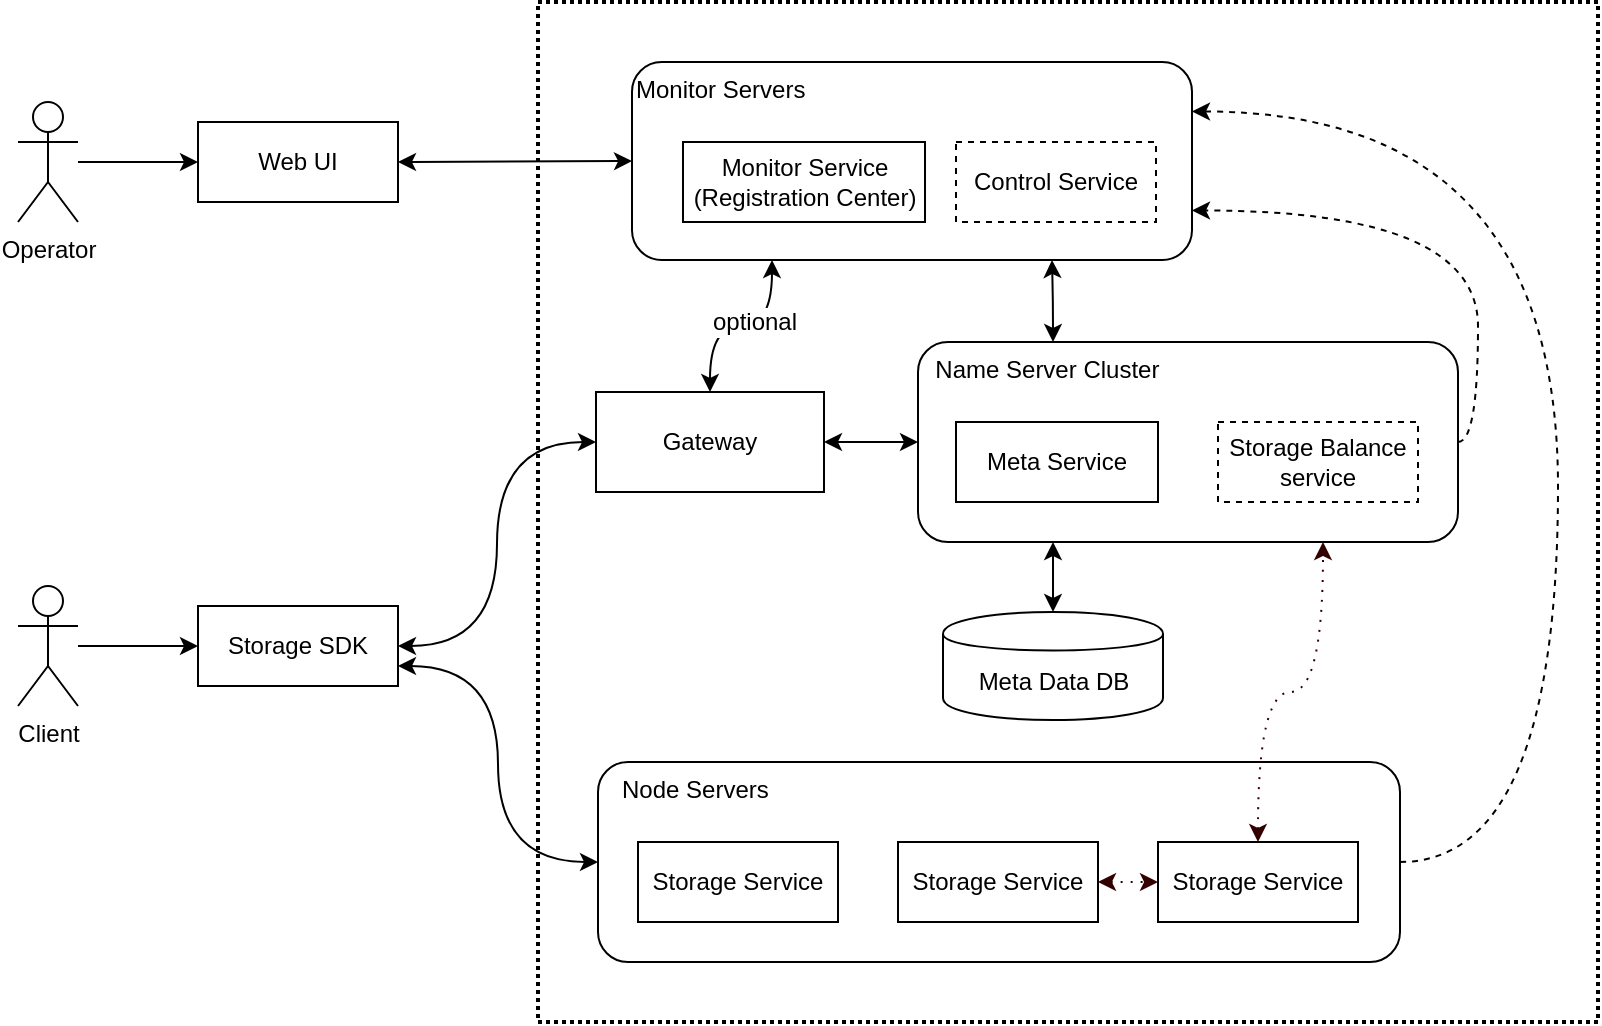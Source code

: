 <mxfile version="12.3.1" type="github" pages="4">
  <diagram id="Oe9xzcud2dYwxH7Brg_Q" name="General logic">
    <mxGraphModel dx="1596" dy="2083" grid="1" gridSize="10" guides="1" tooltips="1" connect="1" arrows="1" fold="1" page="1" pageScale="1" pageWidth="827" pageHeight="1169" math="0" shadow="0">
      <root>
        <mxCell id="0"/>
        <mxCell id="1" parent="0"/>
        <mxCell id="m2mV4k9FejmvXmau1tNy-12" value="" style="rounded=0;whiteSpace=wrap;html=1;fillColor=none;dashed=1;glass=0;shadow=0;arcSize=17;dashPattern=1 1;strokeWidth=2;" parent="1" vertex="1">
          <mxGeometry x="278" y="-1090" width="530" height="510" as="geometry"/>
        </mxCell>
        <mxCell id="m2mV4k9FejmvXmau1tNy-1" value="&amp;nbsp; Name Server Cluster" style="rounded=1;whiteSpace=wrap;html=1;fillColor=none;align=left;verticalAlign=top;" parent="1" vertex="1">
          <mxGeometry x="468" y="-920" width="270" height="100" as="geometry"/>
        </mxCell>
        <mxCell id="sqMZ786WBMUgkVaHOJia-10" value="" style="edgeStyle=orthogonalEdgeStyle;curved=1;rounded=0;orthogonalLoop=1;jettySize=auto;html=1;entryX=0.75;entryY=1;entryDx=0;entryDy=0;exitX=0.25;exitY=0;exitDx=0;exitDy=0;startArrow=classic;startFill=1;" edge="1" parent="1" source="m2mV4k9FejmvXmau1tNy-1" target="m2mV4k9FejmvXmau1tNy-19">
          <mxGeometry relative="1" as="geometry">
            <mxPoint x="468" y="-870.0" as="targetPoint"/>
          </mxGeometry>
        </mxCell>
        <mxCell id="m2mV4k9FejmvXmau1tNy-19" value="Monitor Servers" style="rounded=1;whiteSpace=wrap;html=1;fillColor=none;align=left;horizontal=1;verticalAlign=top;" parent="1" vertex="1">
          <mxGeometry x="325" y="-1060" width="280" height="99" as="geometry"/>
        </mxCell>
        <mxCell id="m2mV4k9FejmvXmau1tNy-11" value="&amp;nbsp; &amp;nbsp;Node Servers" style="rounded=1;whiteSpace=wrap;html=1;fillColor=none;verticalAlign=top;align=left;" parent="1" vertex="1">
          <mxGeometry x="308" y="-710" width="401" height="100" as="geometry"/>
        </mxCell>
        <mxCell id="m2mV4k9FejmvXmau1tNy-22" value="" style="edgeStyle=orthogonalEdgeStyle;curved=1;rounded=0;jumpStyle=arc;orthogonalLoop=1;jettySize=auto;html=1;dashed=1;entryX=1;entryY=0.75;entryDx=0;entryDy=0;exitX=1;exitY=0.5;exitDx=0;exitDy=0;" parent="1" source="m2mV4k9FejmvXmau1tNy-1" target="m2mV4k9FejmvXmau1tNy-19" edge="1">
          <mxGeometry relative="1" as="geometry">
            <mxPoint x="488" y="-734.714" as="targetPoint"/>
            <Array as="points">
              <mxPoint x="748" y="-870"/>
              <mxPoint x="748" y="-986"/>
            </Array>
          </mxGeometry>
        </mxCell>
        <mxCell id="m2mV4k9FejmvXmau1tNy-14" value="" style="rounded=0;orthogonalLoop=1;jettySize=auto;html=1;exitX=1;exitY=0.5;exitDx=0;exitDy=0;entryX=0;entryY=0.5;entryDx=0;entryDy=0;edgeStyle=orthogonalEdgeStyle;curved=1;startArrow=classic;startFill=1;" parent="1" source="m2mV4k9FejmvXmau1tNy-2" target="Ta8X4zuw2rq3aPup9duK-3" edge="1">
          <mxGeometry relative="1" as="geometry"/>
        </mxCell>
        <mxCell id="m2mV4k9FejmvXmau1tNy-2" value="Storage SDK" style="rounded=0;whiteSpace=wrap;html=1;fillColor=none;" parent="1" vertex="1">
          <mxGeometry x="108" y="-788" width="100" height="40" as="geometry"/>
        </mxCell>
        <mxCell id="m2mV4k9FejmvXmau1tNy-13" value="" style="edgeStyle=orthogonalEdgeStyle;rounded=0;orthogonalLoop=1;jettySize=auto;html=1;" parent="1" source="m2mV4k9FejmvXmau1tNy-3" target="m2mV4k9FejmvXmau1tNy-2" edge="1">
          <mxGeometry relative="1" as="geometry"/>
        </mxCell>
        <mxCell id="m2mV4k9FejmvXmau1tNy-3" value="Client" style="shape=umlActor;verticalLabelPosition=bottom;labelBackgroundColor=#ffffff;verticalAlign=top;html=1;outlineConnect=0;fillColor=none;" parent="1" vertex="1">
          <mxGeometry x="18" y="-798" width="30" height="60" as="geometry"/>
        </mxCell>
        <mxCell id="m2mV4k9FejmvXmau1tNy-4" value="Meta Data DB" style="shape=cylinder;whiteSpace=wrap;html=1;boundedLbl=1;backgroundOutline=1;fillColor=none;" parent="1" vertex="1">
          <mxGeometry x="480.5" y="-785" width="110" height="54" as="geometry"/>
        </mxCell>
        <mxCell id="m2mV4k9FejmvXmau1tNy-15" style="edgeStyle=orthogonalEdgeStyle;rounded=0;orthogonalLoop=1;jettySize=auto;html=1;jumpStyle=arc;dashed=1;curved=1;exitX=1;exitY=0.5;exitDx=0;exitDy=0;entryX=1;entryY=0.25;entryDx=0;entryDy=0;" parent="1" source="m2mV4k9FejmvXmau1tNy-11" target="m2mV4k9FejmvXmau1tNy-19" edge="1">
          <mxGeometry relative="1" as="geometry">
            <mxPoint x="418.286" y="-554" as="sourcePoint"/>
            <mxPoint x="636.143" y="-700.143" as="targetPoint"/>
            <Array as="points">
              <mxPoint x="788" y="-660"/>
              <mxPoint x="788" y="-1035"/>
            </Array>
          </mxGeometry>
        </mxCell>
        <mxCell id="m2mV4k9FejmvXmau1tNy-6" value="Storage Service" style="rounded=0;whiteSpace=wrap;html=1;fillColor=none;" parent="1" vertex="1">
          <mxGeometry x="328" y="-670" width="100" height="40" as="geometry"/>
        </mxCell>
        <mxCell id="m2mV4k9FejmvXmau1tNy-8" value="Storage Service" style="rounded=0;whiteSpace=wrap;html=1;fillColor=none;" parent="1" vertex="1">
          <mxGeometry x="588" y="-670" width="100" height="40" as="geometry"/>
        </mxCell>
        <mxCell id="m2mV4k9FejmvXmau1tNy-9" value="Storage Service" style="rounded=0;whiteSpace=wrap;html=1;fillColor=none;" parent="1" vertex="1">
          <mxGeometry x="458" y="-670" width="100" height="40" as="geometry"/>
        </mxCell>
        <mxCell id="m2mV4k9FejmvXmau1tNy-16" value="" style="edgeStyle=orthogonalEdgeStyle;rounded=0;orthogonalLoop=1;jettySize=auto;html=1;entryX=0;entryY=0.5;entryDx=0;entryDy=0;exitX=1;exitY=0.75;exitDx=0;exitDy=0;curved=1;startArrow=classic;startFill=1;" parent="1" source="m2mV4k9FejmvXmau1tNy-2" target="m2mV4k9FejmvXmau1tNy-11" edge="1">
          <mxGeometry relative="1" as="geometry">
            <mxPoint x="222" y="-725" as="sourcePoint"/>
            <mxPoint x="380.286" y="-725" as="targetPoint"/>
          </mxGeometry>
        </mxCell>
        <mxCell id="m2mV4k9FejmvXmau1tNy-18" value="Monitor Service&lt;br&gt;(Registration Center)" style="rounded=0;whiteSpace=wrap;html=1;fillColor=none;" parent="1" vertex="1">
          <mxGeometry x="350.5" y="-1020" width="121" height="40" as="geometry"/>
        </mxCell>
        <mxCell id="sqMZ786WBMUgkVaHOJia-7" value="" style="edgeStyle=orthogonalEdgeStyle;curved=1;rounded=0;orthogonalLoop=1;jettySize=auto;html=1;" edge="1" parent="1" source="Ta8X4zuw2rq3aPup9duK-1" target="Ta8X4zuw2rq3aPup9duK-2">
          <mxGeometry relative="1" as="geometry"/>
        </mxCell>
        <mxCell id="Ta8X4zuw2rq3aPup9duK-1" value="Operator" style="shape=umlActor;verticalLabelPosition=bottom;labelBackgroundColor=#ffffff;verticalAlign=top;html=1;outlineConnect=0;fillColor=none;" parent="1" vertex="1">
          <mxGeometry x="18" y="-1040" width="30" height="60" as="geometry"/>
        </mxCell>
        <mxCell id="sqMZ786WBMUgkVaHOJia-8" value="" style="edgeStyle=orthogonalEdgeStyle;curved=1;rounded=0;orthogonalLoop=1;jettySize=auto;html=1;entryX=0;entryY=0.5;entryDx=0;entryDy=0;startArrow=classic;startFill=1;" edge="1" parent="1" source="Ta8X4zuw2rq3aPup9duK-2" target="m2mV4k9FejmvXmau1tNy-19">
          <mxGeometry relative="1" as="geometry"/>
        </mxCell>
        <mxCell id="Ta8X4zuw2rq3aPup9duK-2" value="Web UI" style="rounded=0;whiteSpace=wrap;html=1;fillColor=none;" parent="1" vertex="1">
          <mxGeometry x="108" y="-1030" width="100" height="40" as="geometry"/>
        </mxCell>
        <mxCell id="sqMZ786WBMUgkVaHOJia-3" value="" style="edgeStyle=orthogonalEdgeStyle;rounded=0;orthogonalLoop=1;jettySize=auto;html=1;curved=1;exitX=1;exitY=0.5;exitDx=0;exitDy=0;entryX=0;entryY=0.5;entryDx=0;entryDy=0;startArrow=classic;startFill=1;" edge="1" parent="1" source="Ta8X4zuw2rq3aPup9duK-3" target="m2mV4k9FejmvXmau1tNy-1">
          <mxGeometry relative="1" as="geometry">
            <mxPoint x="448" y="-794" as="targetPoint"/>
          </mxGeometry>
        </mxCell>
        <mxCell id="Ta8X4zuw2rq3aPup9duK-3" value="Gateway" style="rounded=0;whiteSpace=wrap;html=1;align=center;fillColor=none;" parent="1" vertex="1">
          <mxGeometry x="307" y="-895" width="114" height="50" as="geometry"/>
        </mxCell>
        <mxCell id="sqMZ786WBMUgkVaHOJia-5" style="edgeStyle=orthogonalEdgeStyle;curved=1;rounded=0;orthogonalLoop=1;jettySize=auto;html=1;exitX=0.25;exitY=1;exitDx=0;exitDy=0;entryX=0.5;entryY=0;entryDx=0;entryDy=0;startArrow=classic;startFill=1;" edge="1" parent="1" source="m2mV4k9FejmvXmau1tNy-1" target="m2mV4k9FejmvXmau1tNy-4">
          <mxGeometry relative="1" as="geometry">
            <Array as="points">
              <mxPoint x="536" y="-785"/>
              <mxPoint x="536" y="-785"/>
            </Array>
          </mxGeometry>
        </mxCell>
        <mxCell id="sqMZ786WBMUgkVaHOJia-1" value="Meta Service" style="rounded=0;whiteSpace=wrap;html=1;shadow=0;glass=0;align=center;fillColor=none;" vertex="1" parent="1">
          <mxGeometry x="487" y="-880" width="101" height="40" as="geometry"/>
        </mxCell>
        <mxCell id="sqMZ786WBMUgkVaHOJia-2" value="Storage Balance service" style="rounded=0;whiteSpace=wrap;html=1;shadow=0;glass=0;align=center;fillColor=none;dashed=1;" vertex="1" parent="1">
          <mxGeometry x="618" y="-880" width="100" height="40" as="geometry"/>
        </mxCell>
        <mxCell id="sqMZ786WBMUgkVaHOJia-11" value="Control Service" style="rounded=0;whiteSpace=wrap;html=1;shadow=0;glass=0;fillColor=none;align=center;dashed=1;" vertex="1" parent="1">
          <mxGeometry x="487" y="-1020" width="100" height="40" as="geometry"/>
        </mxCell>
        <mxCell id="sqMZ786WBMUgkVaHOJia-15" value="" style="rounded=0;orthogonalLoop=1;jettySize=auto;html=1;entryX=0.25;entryY=1;entryDx=0;entryDy=0;exitX=0.5;exitY=0;exitDx=0;exitDy=0;backgroundOutline=0;comic=0;startArrow=classic;startFill=1;edgeStyle=orthogonalEdgeStyle;curved=1;" edge="1" parent="1" source="Ta8X4zuw2rq3aPup9duK-3" target="m2mV4k9FejmvXmau1tNy-19">
          <mxGeometry relative="1" as="geometry">
            <mxPoint x="362" y="-863.5" as="sourcePoint"/>
            <mxPoint x="362" y="-948.5" as="targetPoint"/>
          </mxGeometry>
        </mxCell>
        <mxCell id="ACKKwMRi3MkEi0NGM_vF-1" value="optional" style="text;html=1;align=center;verticalAlign=middle;resizable=0;points=[];;labelBackgroundColor=#ffffff;" vertex="1" connectable="0" parent="sqMZ786WBMUgkVaHOJia-15">
          <mxGeometry x="0.135" y="2" relative="1" as="geometry">
            <mxPoint as="offset"/>
          </mxGeometry>
        </mxCell>
        <mxCell id="sqMZ786WBMUgkVaHOJia-22" value="" style="edgeStyle=orthogonalEdgeStyle;curved=1;rounded=0;comic=0;orthogonalLoop=1;jettySize=auto;html=1;startArrow=classic;startFill=1;entryX=0.75;entryY=1;entryDx=0;entryDy=0;exitX=0.5;exitY=0;exitDx=0;exitDy=0;fillColor=#cce5ff;strokeColor=#330000;dashed=1;dashPattern=1 4;" edge="1" parent="1" source="m2mV4k9FejmvXmau1tNy-8" target="m2mV4k9FejmvXmau1tNy-1">
          <mxGeometry relative="1" as="geometry">
            <mxPoint x="702.93" y="-775" as="sourcePoint"/>
            <mxPoint x="671" y="-738" as="targetPoint"/>
          </mxGeometry>
        </mxCell>
        <mxCell id="sqMZ786WBMUgkVaHOJia-23" value="" style="edgeStyle=orthogonalEdgeStyle;curved=1;rounded=0;comic=0;orthogonalLoop=1;jettySize=auto;html=1;startArrow=classic;startFill=1;entryX=0;entryY=0.5;entryDx=0;entryDy=0;exitX=1;exitY=0.5;exitDx=0;exitDy=0;strokeColor=#330000;dashed=1;dashPattern=1 4;" edge="1" parent="1" source="m2mV4k9FejmvXmau1tNy-9" target="m2mV4k9FejmvXmau1tNy-8">
          <mxGeometry relative="1" as="geometry">
            <mxPoint x="543" y="-660" as="sourcePoint"/>
            <mxPoint x="703" y="-734.8" as="targetPoint"/>
          </mxGeometry>
        </mxCell>
      </root>
    </mxGraphModel>
  </diagram>
  <diagram id="3Vak-GS5QEYjXxYNnw5b" name="S1 logic">
    <mxGraphModel dx="1357" dy="777" grid="1" gridSize="10" guides="1" tooltips="1" connect="1" arrows="1" fold="1" page="1" pageScale="1" pageWidth="827" pageHeight="1169" math="0" shadow="0">
      <root>
        <mxCell id="zwI7Rmu6tQE0ZYtFC7BP-0"/>
        <mxCell id="zwI7Rmu6tQE0ZYtFC7BP-1" parent="zwI7Rmu6tQE0ZYtFC7BP-0"/>
        <mxCell id="-I_vsNwQ9_ychxVAirG9-0" value="" style="rounded=0;whiteSpace=wrap;html=1;fillColor=none;dashed=1;glass=0;shadow=0;dashPattern=1 1;arcSize=17;strokeWidth=2;" vertex="1" parent="zwI7Rmu6tQE0ZYtFC7BP-1">
          <mxGeometry x="310" y="120" width="491" height="510" as="geometry"/>
        </mxCell>
        <mxCell id="-I_vsNwQ9_ychxVAirG9-1" value="&amp;nbsp; Name Server" style="rounded=1;whiteSpace=wrap;html=1;fillColor=none;align=left;verticalAlign=top;" vertex="1" parent="zwI7Rmu6tQE0ZYtFC7BP-1">
          <mxGeometry x="338" y="295" width="300" height="102" as="geometry"/>
        </mxCell>
        <mxCell id="-I_vsNwQ9_ychxVAirG9-2" value="" style="edgeStyle=orthogonalEdgeStyle;curved=1;rounded=0;orthogonalLoop=1;jettySize=auto;html=1;entryX=0.5;entryY=1;entryDx=0;entryDy=0;exitX=0.5;exitY=0;exitDx=0;exitDy=0;startArrow=classic;startFill=1;" edge="1" parent="zwI7Rmu6tQE0ZYtFC7BP-1" source="-I_vsNwQ9_ychxVAirG9-1" target="-I_vsNwQ9_ychxVAirG9-3">
          <mxGeometry relative="1" as="geometry">
            <mxPoint x="500" y="345.0" as="targetPoint"/>
          </mxGeometry>
        </mxCell>
        <mxCell id="-I_vsNwQ9_ychxVAirG9-3" value="Monitor Server" style="rounded=1;whiteSpace=wrap;html=1;fillColor=none;align=left;horizontal=1;verticalAlign=top;" vertex="1" parent="zwI7Rmu6tQE0ZYtFC7BP-1">
          <mxGeometry x="393.5" y="155.5" width="189" height="99" as="geometry"/>
        </mxCell>
        <mxCell id="-I_vsNwQ9_ychxVAirG9-4" value="&amp;nbsp; &amp;nbsp;Node Servers" style="rounded=1;whiteSpace=wrap;html=1;fillColor=none;verticalAlign=top;align=left;" vertex="1" parent="zwI7Rmu6tQE0ZYtFC7BP-1">
          <mxGeometry x="340" y="505" width="401" height="100" as="geometry"/>
        </mxCell>
        <mxCell id="-I_vsNwQ9_ychxVAirG9-5" value="" style="edgeStyle=orthogonalEdgeStyle;curved=1;rounded=0;jumpStyle=arc;orthogonalLoop=1;jettySize=auto;html=1;dashed=1;entryX=1;entryY=0.75;entryDx=0;entryDy=0;exitX=1;exitY=0.5;exitDx=0;exitDy=0;" edge="1" parent="zwI7Rmu6tQE0ZYtFC7BP-1" source="-I_vsNwQ9_ychxVAirG9-1" target="-I_vsNwQ9_ychxVAirG9-3">
          <mxGeometry relative="1" as="geometry">
            <mxPoint x="520" y="480.286" as="targetPoint"/>
            <Array as="points">
              <mxPoint x="720" y="345"/>
              <mxPoint x="720" y="229"/>
            </Array>
          </mxGeometry>
        </mxCell>
        <mxCell id="-I_vsNwQ9_ychxVAirG9-6" value="" style="rounded=0;orthogonalLoop=1;jettySize=auto;html=1;exitX=1;exitY=0.5;exitDx=0;exitDy=0;entryX=0;entryY=0.5;entryDx=0;entryDy=0;edgeStyle=orthogonalEdgeStyle;curved=1;startArrow=classic;startFill=1;" edge="1" parent="zwI7Rmu6tQE0ZYtFC7BP-1" source="-I_vsNwQ9_ychxVAirG9-7" target="-I_vsNwQ9_ychxVAirG9-1">
          <mxGeometry relative="1" as="geometry">
            <mxPoint x="339" y="345" as="targetPoint"/>
          </mxGeometry>
        </mxCell>
        <mxCell id="-I_vsNwQ9_ychxVAirG9-7" value="Storage SDK" style="rounded=0;whiteSpace=wrap;html=1;fillColor=none;" vertex="1" parent="zwI7Rmu6tQE0ZYtFC7BP-1">
          <mxGeometry x="140" y="420" width="100" height="40" as="geometry"/>
        </mxCell>
        <mxCell id="-I_vsNwQ9_ychxVAirG9-8" value="" style="edgeStyle=orthogonalEdgeStyle;rounded=0;orthogonalLoop=1;jettySize=auto;html=1;" edge="1" parent="zwI7Rmu6tQE0ZYtFC7BP-1" source="-I_vsNwQ9_ychxVAirG9-9" target="-I_vsNwQ9_ychxVAirG9-7">
          <mxGeometry relative="1" as="geometry"/>
        </mxCell>
        <mxCell id="-I_vsNwQ9_ychxVAirG9-9" value="Client" style="shape=umlActor;verticalLabelPosition=bottom;labelBackgroundColor=#ffffff;verticalAlign=top;html=1;outlineConnect=0;fillColor=none;" vertex="1" parent="zwI7Rmu6tQE0ZYtFC7BP-1">
          <mxGeometry x="50" y="410" width="30" height="60" as="geometry"/>
        </mxCell>
        <mxCell id="-I_vsNwQ9_ychxVAirG9-10" value="Meta Data DB" style="shape=cylinder;whiteSpace=wrap;html=1;boundedLbl=1;backgroundOutline=1;fillColor=none;" vertex="1" parent="zwI7Rmu6tQE0ZYtFC7BP-1">
          <mxGeometry x="433" y="422" width="110" height="54" as="geometry"/>
        </mxCell>
        <mxCell id="-I_vsNwQ9_ychxVAirG9-11" style="edgeStyle=orthogonalEdgeStyle;rounded=0;orthogonalLoop=1;jettySize=auto;html=1;jumpStyle=arc;dashed=1;curved=1;exitX=1;exitY=0.5;exitDx=0;exitDy=0;entryX=1;entryY=0.25;entryDx=0;entryDy=0;" edge="1" parent="zwI7Rmu6tQE0ZYtFC7BP-1" source="-I_vsNwQ9_ychxVAirG9-4" target="-I_vsNwQ9_ychxVAirG9-3">
          <mxGeometry relative="1" as="geometry">
            <mxPoint x="450.286" y="661" as="sourcePoint"/>
            <mxPoint x="668.143" y="514.857" as="targetPoint"/>
            <Array as="points">
              <mxPoint x="780" y="555"/>
              <mxPoint x="780" y="180"/>
            </Array>
          </mxGeometry>
        </mxCell>
        <mxCell id="-I_vsNwQ9_ychxVAirG9-12" value="Storage Service" style="rounded=0;whiteSpace=wrap;html=1;fillColor=none;" vertex="1" parent="zwI7Rmu6tQE0ZYtFC7BP-1">
          <mxGeometry x="360" y="545" width="100" height="40" as="geometry"/>
        </mxCell>
        <mxCell id="-I_vsNwQ9_ychxVAirG9-13" value="Storage Service" style="rounded=0;whiteSpace=wrap;html=1;fillColor=none;" vertex="1" parent="zwI7Rmu6tQE0ZYtFC7BP-1">
          <mxGeometry x="620" y="545" width="100" height="40" as="geometry"/>
        </mxCell>
        <mxCell id="-I_vsNwQ9_ychxVAirG9-14" value="Storage Service" style="rounded=0;whiteSpace=wrap;html=1;fillColor=none;" vertex="1" parent="zwI7Rmu6tQE0ZYtFC7BP-1">
          <mxGeometry x="490" y="545" width="100" height="40" as="geometry"/>
        </mxCell>
        <mxCell id="-I_vsNwQ9_ychxVAirG9-15" value="" style="edgeStyle=orthogonalEdgeStyle;rounded=0;orthogonalLoop=1;jettySize=auto;html=1;entryX=0;entryY=0.5;entryDx=0;entryDy=0;exitX=1;exitY=0.75;exitDx=0;exitDy=0;curved=1;startArrow=classic;startFill=1;" edge="1" parent="zwI7Rmu6tQE0ZYtFC7BP-1" source="-I_vsNwQ9_ychxVAirG9-7" target="-I_vsNwQ9_ychxVAirG9-4">
          <mxGeometry relative="1" as="geometry">
            <mxPoint x="254" y="490" as="sourcePoint"/>
            <mxPoint x="412.286" y="490" as="targetPoint"/>
          </mxGeometry>
        </mxCell>
        <mxCell id="-I_vsNwQ9_ychxVAirG9-16" value="Monitor Service&lt;br&gt;(Registration Center)" style="rounded=0;whiteSpace=wrap;html=1;fillColor=none;" vertex="1" parent="zwI7Rmu6tQE0ZYtFC7BP-1">
          <mxGeometry x="428.5" y="197.5" width="121" height="40" as="geometry"/>
        </mxCell>
        <mxCell id="-I_vsNwQ9_ychxVAirG9-17" value="" style="edgeStyle=orthogonalEdgeStyle;curved=1;rounded=0;orthogonalLoop=1;jettySize=auto;html=1;" edge="1" parent="zwI7Rmu6tQE0ZYtFC7BP-1" source="-I_vsNwQ9_ychxVAirG9-18" target="-I_vsNwQ9_ychxVAirG9-20">
          <mxGeometry relative="1" as="geometry"/>
        </mxCell>
        <mxCell id="-I_vsNwQ9_ychxVAirG9-18" value="Operator" style="shape=umlActor;verticalLabelPosition=bottom;labelBackgroundColor=#ffffff;verticalAlign=top;html=1;outlineConnect=0;fillColor=none;" vertex="1" parent="zwI7Rmu6tQE0ZYtFC7BP-1">
          <mxGeometry x="50" y="175" width="30" height="60" as="geometry"/>
        </mxCell>
        <mxCell id="-I_vsNwQ9_ychxVAirG9-19" value="" style="edgeStyle=orthogonalEdgeStyle;curved=1;rounded=0;orthogonalLoop=1;jettySize=auto;html=1;entryX=0;entryY=0.5;entryDx=0;entryDy=0;startArrow=classic;startFill=1;" edge="1" parent="zwI7Rmu6tQE0ZYtFC7BP-1" source="-I_vsNwQ9_ychxVAirG9-20" target="-I_vsNwQ9_ychxVAirG9-3">
          <mxGeometry relative="1" as="geometry"/>
        </mxCell>
        <mxCell id="-I_vsNwQ9_ychxVAirG9-20" value="Web UI" style="rounded=0;whiteSpace=wrap;html=1;fillColor=none;" vertex="1" parent="zwI7Rmu6tQE0ZYtFC7BP-1">
          <mxGeometry x="140" y="185" width="100" height="40" as="geometry"/>
        </mxCell>
        <mxCell id="-I_vsNwQ9_ychxVAirG9-21" style="edgeStyle=orthogonalEdgeStyle;curved=1;rounded=0;orthogonalLoop=1;jettySize=auto;html=1;exitX=0.5;exitY=1;exitDx=0;exitDy=0;entryX=0.5;entryY=0;entryDx=0;entryDy=0;startArrow=classic;startFill=1;" edge="1" parent="zwI7Rmu6tQE0ZYtFC7BP-1" source="-I_vsNwQ9_ychxVAirG9-1" target="-I_vsNwQ9_ychxVAirG9-10">
          <mxGeometry relative="1" as="geometry">
            <Array as="points">
              <mxPoint x="488" y="422"/>
            </Array>
          </mxGeometry>
        </mxCell>
        <mxCell id="-I_vsNwQ9_ychxVAirG9-22" style="edgeStyle=orthogonalEdgeStyle;curved=1;rounded=0;comic=0;orthogonalLoop=1;jettySize=auto;html=1;exitX=1;exitY=0.5;exitDx=0;exitDy=0;startArrow=none;startFill=0;endArrow=none;endFill=0;dashed=1;dashPattern=1 4;" edge="1" parent="zwI7Rmu6tQE0ZYtFC7BP-1" source="-I_vsNwQ9_ychxVAirG9-23" target="-I_vsNwQ9_ychxVAirG9-24">
          <mxGeometry relative="1" as="geometry"/>
        </mxCell>
        <mxCell id="-I_vsNwQ9_ychxVAirG9-23" value="Meta Service (Master)" style="rounded=0;whiteSpace=wrap;html=1;shadow=0;glass=0;align=center;fillColor=none;" vertex="1" parent="zwI7Rmu6tQE0ZYtFC7BP-1">
          <mxGeometry x="370" y="335" width="101" height="40" as="geometry"/>
        </mxCell>
        <mxCell id="-I_vsNwQ9_ychxVAirG9-24" value="Meta Service (Slave)" style="rounded=0;whiteSpace=wrap;html=1;shadow=0;glass=0;align=center;fillColor=none;dashed=1;dashPattern=1 1;" vertex="1" parent="zwI7Rmu6tQE0ZYtFC7BP-1">
          <mxGeometry x="520" y="335" width="100" height="40" as="geometry"/>
        </mxCell>
      </root>
    </mxGraphModel>
  </diagram>
  <diagram id="GErHR1RaxrPyQvSYPpiZ" name="General Deployment">
    <mxGraphModel dx="1596" dy="3252" grid="1" gridSize="10" guides="1" tooltips="1" connect="1" arrows="1" fold="1" page="1" pageScale="1" pageWidth="827" pageHeight="1169" math="0" shadow="0">
      <root>
        <mxCell id="Buu8wV37X4HZG26SwFUM-0"/>
        <mxCell id="Buu8wV37X4HZG26SwFUM-1" parent="Buu8wV37X4HZG26SwFUM-0"/>
        <mxCell id="MGr8pbBzmb8d2YUwZgZi-32" value="Name Server" style="shape=ext;double=1;rounded=0;whiteSpace=wrap;html=1;shadow=0;glass=0;dashed=1;dashPattern=1 1;fillColor=none;align=left;verticalAlign=top;" vertex="1" parent="Buu8wV37X4HZG26SwFUM-1">
          <mxGeometry x="223" y="-2070" width="142" height="200" as="geometry"/>
        </mxCell>
        <mxCell id="MGr8pbBzmb8d2YUwZgZi-33" value="Meta Service" style="rounded=0;whiteSpace=wrap;html=1;shadow=0;glass=0;dashed=1;dashPattern=1 1;fillColor=none;align=center;" vertex="1" parent="Buu8wV37X4HZG26SwFUM-1">
          <mxGeometry x="244.5" y="-2029" width="99" height="29" as="geometry"/>
        </mxCell>
        <mxCell id="MGr8pbBzmb8d2YUwZgZi-34" value="Meta Data DB" style="shape=cylinder;whiteSpace=wrap;html=1;boundedLbl=1;backgroundOutline=1;fillColor=#cce5ff;strokeColor=#36393d;" vertex="1" parent="Buu8wV37X4HZG26SwFUM-1">
          <mxGeometry x="246.5" y="-1985" width="99" height="40" as="geometry"/>
        </mxCell>
        <mxCell id="MGr8pbBzmb8d2YUwZgZi-35" value="Monitor Server" style="shape=ext;double=1;rounded=0;whiteSpace=wrap;html=1;shadow=0;glass=0;dashed=1;dashPattern=1 1;fillColor=none;align=left;verticalAlign=top;" vertex="1" parent="Buu8wV37X4HZG26SwFUM-1">
          <mxGeometry x="42" y="-2070" width="143" height="200" as="geometry"/>
        </mxCell>
        <mxCell id="MGr8pbBzmb8d2YUwZgZi-36" value="Monitor Service" style="rounded=0;whiteSpace=wrap;html=1;shadow=0;glass=0;dashed=1;dashPattern=1 1;fillColor=none;align=center;" vertex="1" parent="Buu8wV37X4HZG26SwFUM-1">
          <mxGeometry x="64.5" y="-2030" width="100" height="30" as="geometry"/>
        </mxCell>
        <mxCell id="MGr8pbBzmb8d2YUwZgZi-38" value="Gateway" style="rounded=0;whiteSpace=wrap;html=1;align=center;fillColor=#cce5ff;strokeColor=#36393d;" vertex="1" parent="Buu8wV37X4HZG26SwFUM-1">
          <mxGeometry x="63" y="-1930" width="100" height="30" as="geometry"/>
        </mxCell>
        <mxCell id="MGr8pbBzmb8d2YUwZgZi-39" value="Control Service" style="rounded=0;whiteSpace=wrap;html=1;shadow=0;glass=0;fillColor=none;align=center;" vertex="1" parent="Buu8wV37X4HZG26SwFUM-1">
          <mxGeometry x="64.5" y="-1979" width="100" height="30" as="geometry"/>
        </mxCell>
        <mxCell id="MGr8pbBzmb8d2YUwZgZi-40" value="Storage Balance service" style="rounded=0;whiteSpace=wrap;html=1;shadow=0;glass=0;fillColor=none;align=center;" vertex="1" parent="Buu8wV37X4HZG26SwFUM-1">
          <mxGeometry x="244.5" y="-1930" width="100" height="40" as="geometry"/>
        </mxCell>
        <mxCell id="MGr8pbBzmb8d2YUwZgZi-41" value="Node Server" style="shape=ext;double=1;rounded=0;whiteSpace=wrap;html=1;shadow=0;glass=0;dashed=1;dashPattern=1 1;fillColor=none;align=left;verticalAlign=top;" vertex="1" parent="Buu8wV37X4HZG26SwFUM-1">
          <mxGeometry x="405" y="-2070" width="140" height="200" as="geometry"/>
        </mxCell>
        <mxCell id="MGr8pbBzmb8d2YUwZgZi-42" value="Storage Service" style="rounded=0;whiteSpace=wrap;html=1;fillColor=none;" vertex="1" parent="Buu8wV37X4HZG26SwFUM-1">
          <mxGeometry x="418.5" y="-1999" width="100" height="40" as="geometry"/>
        </mxCell>
        <mxCell id="3i4TScExMoTBiWj0P9aV-0" value="public network" style="shape=partialRectangle;whiteSpace=wrap;html=1;left=0;right=0;fillColor=none;rounded=0;shadow=0;glass=0;align=center;" vertex="1" parent="Buu8wV37X4HZG26SwFUM-1">
          <mxGeometry x="20" y="-2170" width="790" height="20" as="geometry"/>
        </mxCell>
        <mxCell id="3i4TScExMoTBiWj0P9aV-1" value="Internal network" style="shape=partialRectangle;whiteSpace=wrap;html=1;left=0;right=0;fillColor=none;rounded=0;shadow=0;glass=0;align=center;" vertex="1" parent="Buu8wV37X4HZG26SwFUM-1">
          <mxGeometry x="20" y="-1790" width="790" height="20" as="geometry"/>
        </mxCell>
        <mxCell id="3i4TScExMoTBiWj0P9aV-2" value="Node Server" style="shape=ext;double=1;rounded=0;whiteSpace=wrap;html=1;shadow=0;glass=0;dashed=1;dashPattern=1 1;fillColor=none;align=left;verticalAlign=top;" vertex="1" parent="Buu8wV37X4HZG26SwFUM-1">
          <mxGeometry x="583" y="-2070" width="140" height="200" as="geometry"/>
        </mxCell>
        <mxCell id="TOpz53Palb6CLjlrT_OV-7" value="" style="edgeStyle=orthogonalEdgeStyle;rounded=0;comic=0;orthogonalLoop=1;jettySize=auto;html=1;startArrow=classic;startFill=1;endArrow=classic;endFill=1;entryX=0;entryY=0;entryDx=0;entryDy=14;entryPerimeter=0;dashed=1;exitX=0.5;exitY=1;exitDx=0;exitDy=0;" edge="1" parent="Buu8wV37X4HZG26SwFUM-1" source="3i4TScExMoTBiWj0P9aV-3" target="TOpz53Palb6CLjlrT_OV-5">
          <mxGeometry relative="1" as="geometry">
            <mxPoint x="650" y="-1909" as="targetPoint"/>
            <Array as="points">
              <mxPoint x="647" y="-1972"/>
              <mxPoint x="647" y="-1966"/>
            </Array>
          </mxGeometry>
        </mxCell>
        <mxCell id="3i4TScExMoTBiWj0P9aV-3" value="Storage Service" style="rounded=0;whiteSpace=wrap;html=1;fillColor=none;" vertex="1" parent="Buu8wV37X4HZG26SwFUM-1">
          <mxGeometry x="596.5" y="-2029" width="100" height="40" as="geometry"/>
        </mxCell>
        <mxCell id="3i4TScExMoTBiWj0P9aV-4" value="" style="shape=flexArrow;endArrow=classic;startArrow=classic;html=1;exitX=0.5;exitY=0;exitDx=0;exitDy=0;entryX=0.118;entryY=1.038;entryDx=0;entryDy=0;entryPerimeter=0;" edge="1" parent="Buu8wV37X4HZG26SwFUM-1" source="MGr8pbBzmb8d2YUwZgZi-35" target="3i4TScExMoTBiWj0P9aV-0">
          <mxGeometry width="50" height="50" relative="1" as="geometry">
            <mxPoint x="64.5" y="-2060" as="sourcePoint"/>
            <mxPoint x="115" y="-2149" as="targetPoint"/>
          </mxGeometry>
        </mxCell>
        <mxCell id="3i4TScExMoTBiWj0P9aV-5" value="" style="shape=flexArrow;endArrow=classic;startArrow=classic;html=1;exitX=0.5;exitY=0;exitDx=0;exitDy=0;entryX=0.347;entryY=0.957;entryDx=0;entryDy=0;entryPerimeter=0;" edge="1" parent="Buu8wV37X4HZG26SwFUM-1" source="MGr8pbBzmb8d2YUwZgZi-32" target="3i4TScExMoTBiWj0P9aV-0">
          <mxGeometry width="50" height="50" relative="1" as="geometry">
            <mxPoint x="299" y="-2070" as="sourcePoint"/>
            <mxPoint x="298.5" y="-2150" as="targetPoint"/>
          </mxGeometry>
        </mxCell>
        <mxCell id="3i4TScExMoTBiWj0P9aV-6" value="" style="shape=flexArrow;endArrow=classic;startArrow=classic;html=1;entryX=0.129;entryY=0.988;entryDx=0;entryDy=0;entryPerimeter=0;exitX=0.5;exitY=0;exitDx=0;exitDy=0;" edge="1" parent="Buu8wV37X4HZG26SwFUM-1" source="MGr8pbBzmb8d2YUwZgZi-41">
          <mxGeometry width="50" height="50" relative="1" as="geometry">
            <mxPoint x="475" y="-2070" as="sourcePoint"/>
            <mxPoint x="474.638" y="-2150.24" as="targetPoint"/>
          </mxGeometry>
        </mxCell>
        <mxCell id="3i4TScExMoTBiWj0P9aV-7" value="" style="shape=flexArrow;endArrow=classic;startArrow=classic;html=1;exitX=0.5;exitY=0;exitDx=0;exitDy=0;" edge="1" parent="Buu8wV37X4HZG26SwFUM-1" source="3i4TScExMoTBiWj0P9aV-2">
          <mxGeometry width="50" height="50" relative="1" as="geometry">
            <mxPoint x="659" y="-2070" as="sourcePoint"/>
            <mxPoint x="653.5" y="-2150" as="targetPoint"/>
          </mxGeometry>
        </mxCell>
        <mxCell id="3i4TScExMoTBiWj0P9aV-10" value="Storage SDK" style="ellipse;whiteSpace=wrap;html=1;rounded=0;shadow=0;glass=0;fillColor=none;align=center;" vertex="1" parent="Buu8wV37X4HZG26SwFUM-1">
          <mxGeometry x="468.5" y="-2290" width="100" height="51" as="geometry"/>
        </mxCell>
        <mxCell id="TOpz53Palb6CLjlrT_OV-0" value="Client" style="ellipse;whiteSpace=wrap;html=1;rounded=0;shadow=0;glass=0;fillColor=none;align=center;" vertex="1" parent="Buu8wV37X4HZG26SwFUM-1">
          <mxGeometry x="188.5" y="-2290" width="100" height="51" as="geometry"/>
        </mxCell>
        <mxCell id="TOpz53Palb6CLjlrT_OV-1" value="" style="shape=flexArrow;endArrow=classic;startArrow=classic;html=1;entryX=0.5;entryY=1;entryDx=0;entryDy=0;" edge="1" parent="Buu8wV37X4HZG26SwFUM-1" target="TOpz53Palb6CLjlrT_OV-0">
          <mxGeometry width="50" height="50" relative="1" as="geometry">
            <mxPoint x="239" y="-2171" as="sourcePoint"/>
            <mxPoint x="246.638" y="-2230" as="targetPoint"/>
            <Array as="points"/>
          </mxGeometry>
        </mxCell>
        <mxCell id="TOpz53Palb6CLjlrT_OV-2" value="" style="shape=flexArrow;endArrow=classic;startArrow=classic;html=1;exitX=0.303;exitY=-0.067;exitDx=0;exitDy=0;entryX=0.5;entryY=1;entryDx=0;entryDy=0;exitPerimeter=0;" edge="1" parent="Buu8wV37X4HZG26SwFUM-1">
          <mxGeometry width="50" height="50" relative="1" as="geometry">
            <mxPoint x="518.266" y="-2171.84" as="sourcePoint"/>
            <mxPoint x="518" y="-2239.5" as="targetPoint"/>
            <Array as="points"/>
          </mxGeometry>
        </mxCell>
        <mxCell id="TOpz53Palb6CLjlrT_OV-3" value="" style="shape=flexArrow;endArrow=classic;startArrow=classic;html=1;entryX=0.5;entryY=1;entryDx=0;entryDy=0;exitX=0.5;exitY=0;exitDx=0;exitDy=0;" edge="1" parent="Buu8wV37X4HZG26SwFUM-1" target="MGr8pbBzmb8d2YUwZgZi-41">
          <mxGeometry width="50" height="50" relative="1" as="geometry">
            <mxPoint x="474.5" y="-1790" as="sourcePoint"/>
            <mxPoint x="474.138" y="-1870.24" as="targetPoint"/>
          </mxGeometry>
        </mxCell>
        <mxCell id="TOpz53Palb6CLjlrT_OV-4" value="" style="shape=flexArrow;endArrow=classic;startArrow=classic;html=1;entryX=0.5;entryY=1;entryDx=0;entryDy=0;" edge="1" parent="Buu8wV37X4HZG26SwFUM-1" target="3i4TScExMoTBiWj0P9aV-2">
          <mxGeometry width="50" height="50" relative="1" as="geometry">
            <mxPoint x="653.5" y="-1790" as="sourcePoint"/>
            <mxPoint x="648.638" y="-1870.24" as="targetPoint"/>
          </mxGeometry>
        </mxCell>
        <mxCell id="TOpz53Palb6CLjlrT_OV-5" value="Folder" style="verticalLabelPosition=middle;verticalAlign=middle;shape=card;size=8;arcSize=12;rounded=0;shadow=0;glass=0;fillColor=#f5f5f5;align=center;whiteSpace=wrap;html=1;labelPosition=center;gradientColor=#b3b3b3;strokeColor=#666666;" vertex="1" parent="Buu8wV37X4HZG26SwFUM-1">
          <mxGeometry x="670" y="-1980" width="53" height="20" as="geometry"/>
        </mxCell>
        <mxCell id="TOpz53Palb6CLjlrT_OV-8" value="" style="edgeStyle=orthogonalEdgeStyle;rounded=0;comic=0;orthogonalLoop=1;jettySize=auto;html=1;startArrow=classic;startFill=1;endArrow=classic;endFill=1;entryX=0;entryY=0;entryDx=0;entryDy=14;entryPerimeter=0;dashed=1;exitX=0.5;exitY=1;exitDx=0;exitDy=0;" edge="1" parent="Buu8wV37X4HZG26SwFUM-1" target="TOpz53Palb6CLjlrT_OV-9" source="MGr8pbBzmb8d2YUwZgZi-42">
          <mxGeometry relative="1" as="geometry">
            <mxPoint x="469.881" y="-1958.952" as="sourcePoint"/>
            <mxPoint x="473.5" y="-1879" as="targetPoint"/>
            <Array as="points">
              <mxPoint x="468" y="-1936"/>
            </Array>
          </mxGeometry>
        </mxCell>
        <mxCell id="TOpz53Palb6CLjlrT_OV-9" value="Folder" style="verticalLabelPosition=middle;verticalAlign=middle;shape=card;size=8;arcSize=12;rounded=0;shadow=0;glass=0;fillColor=#f5f5f5;align=center;whiteSpace=wrap;html=1;labelPosition=center;strokeColor=#666666;gradientColor=#b3b3b3;" vertex="1" parent="Buu8wV37X4HZG26SwFUM-1">
          <mxGeometry x="492.5" y="-1950" width="53" height="20" as="geometry"/>
        </mxCell>
        <mxCell id="TOpz53Palb6CLjlrT_OV-11" value="" style="edgeStyle=orthogonalEdgeStyle;rounded=0;comic=0;orthogonalLoop=1;jettySize=auto;html=1;startArrow=classic;startFill=1;endArrow=classic;endFill=1;entryX=0;entryY=0;entryDx=0;entryDy=14;entryPerimeter=0;dashed=1;exitX=0.5;exitY=1;exitDx=0;exitDy=0;" edge="1" parent="Buu8wV37X4HZG26SwFUM-1" source="TOpz53Palb6CLjlrT_OV-12" target="TOpz53Palb6CLjlrT_OV-13">
          <mxGeometry relative="1" as="geometry">
            <mxPoint x="650" y="-1828" as="targetPoint"/>
            <Array as="points">
              <mxPoint x="647" y="-1891"/>
              <mxPoint x="647" y="-1885"/>
            </Array>
          </mxGeometry>
        </mxCell>
        <mxCell id="TOpz53Palb6CLjlrT_OV-12" value="Storage Service" style="rounded=0;whiteSpace=wrap;html=1;fillColor=none;" vertex="1" parent="Buu8wV37X4HZG26SwFUM-1">
          <mxGeometry x="596.5" y="-1948" width="100" height="40" as="geometry"/>
        </mxCell>
        <mxCell id="TOpz53Palb6CLjlrT_OV-13" value="Folder" style="verticalLabelPosition=middle;verticalAlign=middle;shape=card;size=8;arcSize=12;rounded=0;shadow=0;glass=0;fillColor=#f5f5f5;align=center;whiteSpace=wrap;html=1;labelPosition=center;gradientColor=#b3b3b3;strokeColor=#666666;" vertex="1" parent="Buu8wV37X4HZG26SwFUM-1">
          <mxGeometry x="670" y="-1899" width="53" height="20" as="geometry"/>
        </mxCell>
      </root>
    </mxGraphModel>
  </diagram>
  <diagram id="kdPcIfeCF6Ko1qaRtiFo" name="S1 Deployment">
    <mxGraphModel dx="1357" dy="3115" grid="1" gridSize="10" guides="1" tooltips="1" connect="1" arrows="1" fold="1" page="1" pageScale="1" pageWidth="827" pageHeight="1169" math="0" shadow="0">
      <root>
        <mxCell id="JZ8kXglFC2pi2hFwJCt3-0"/>
        <mxCell id="JZ8kXglFC2pi2hFwJCt3-1" parent="JZ8kXglFC2pi2hFwJCt3-0"/>
        <mxCell id="JZ8kXglFC2pi2hFwJCt3-2" value="Name Server" style="shape=ext;double=1;rounded=0;whiteSpace=wrap;html=1;shadow=0;glass=0;dashed=1;dashPattern=1 1;fillColor=none;align=left;verticalAlign=top;" vertex="1" parent="JZ8kXglFC2pi2hFwJCt3-1">
          <mxGeometry x="223" y="-2070" width="142" height="200" as="geometry"/>
        </mxCell>
        <mxCell id="JZ8kXglFC2pi2hFwJCt3-3" value="Meta Service" style="rounded=0;whiteSpace=wrap;html=1;shadow=0;glass=0;dashed=1;dashPattern=1 1;fillColor=none;align=center;" vertex="1" parent="JZ8kXglFC2pi2hFwJCt3-1">
          <mxGeometry x="244.5" y="-2008" width="99" height="29" as="geometry"/>
        </mxCell>
        <mxCell id="JZ8kXglFC2pi2hFwJCt3-4" value="Meta Data DB" style="shape=cylinder;whiteSpace=wrap;html=1;boundedLbl=1;backgroundOutline=1;fillColor=#cce5ff;strokeColor=#36393d;" vertex="1" parent="JZ8kXglFC2pi2hFwJCt3-1">
          <mxGeometry x="246.5" y="-1948" width="99" height="40" as="geometry"/>
        </mxCell>
        <mxCell id="JZ8kXglFC2pi2hFwJCt3-5" value="Monitor Server" style="shape=ext;double=1;rounded=0;whiteSpace=wrap;html=1;shadow=0;glass=0;dashed=1;dashPattern=1 1;fillColor=none;align=left;verticalAlign=top;" vertex="1" parent="JZ8kXglFC2pi2hFwJCt3-1">
          <mxGeometry x="42" y="-2070" width="143" height="200" as="geometry"/>
        </mxCell>
        <mxCell id="JZ8kXglFC2pi2hFwJCt3-6" value="Monitor Service" style="rounded=0;whiteSpace=wrap;html=1;shadow=0;glass=0;dashed=1;dashPattern=1 1;fillColor=none;align=center;" vertex="1" parent="JZ8kXglFC2pi2hFwJCt3-1">
          <mxGeometry x="63.5" y="-1999" width="100" height="30" as="geometry"/>
        </mxCell>
        <mxCell id="JZ8kXglFC2pi2hFwJCt3-10" value="Node Server" style="shape=ext;double=1;rounded=0;whiteSpace=wrap;html=1;shadow=0;glass=0;dashed=1;dashPattern=1 1;fillColor=none;align=left;verticalAlign=top;" vertex="1" parent="JZ8kXglFC2pi2hFwJCt3-1">
          <mxGeometry x="405" y="-2070" width="140" height="200" as="geometry"/>
        </mxCell>
        <mxCell id="JZ8kXglFC2pi2hFwJCt3-11" value="Storage Service" style="rounded=0;whiteSpace=wrap;html=1;fillColor=none;" vertex="1" parent="JZ8kXglFC2pi2hFwJCt3-1">
          <mxGeometry x="418.5" y="-1999" width="100" height="40" as="geometry"/>
        </mxCell>
        <mxCell id="JZ8kXglFC2pi2hFwJCt3-12" value="Node Server" style="shape=ext;double=1;rounded=0;whiteSpace=wrap;html=1;shadow=0;glass=0;dashed=1;dashPattern=1 1;fillColor=none;align=left;verticalAlign=top;" vertex="1" parent="JZ8kXglFC2pi2hFwJCt3-1">
          <mxGeometry x="583" y="-2070" width="140" height="200" as="geometry"/>
        </mxCell>
        <mxCell id="JZ8kXglFC2pi2hFwJCt3-13" value="" style="edgeStyle=orthogonalEdgeStyle;rounded=0;comic=0;orthogonalLoop=1;jettySize=auto;html=1;startArrow=classic;startFill=1;endArrow=classic;endFill=1;entryX=0;entryY=0;entryDx=0;entryDy=14;entryPerimeter=0;dashed=1;exitX=0.5;exitY=1;exitDx=0;exitDy=0;" edge="1" parent="JZ8kXglFC2pi2hFwJCt3-1" source="JZ8kXglFC2pi2hFwJCt3-14" target="JZ8kXglFC2pi2hFwJCt3-25">
          <mxGeometry relative="1" as="geometry">
            <mxPoint x="650" y="-1909" as="targetPoint"/>
            <Array as="points">
              <mxPoint x="647" y="-1972"/>
              <mxPoint x="647" y="-1966"/>
            </Array>
          </mxGeometry>
        </mxCell>
        <mxCell id="JZ8kXglFC2pi2hFwJCt3-14" value="Storage Service" style="rounded=0;whiteSpace=wrap;html=1;fillColor=none;" vertex="1" parent="JZ8kXglFC2pi2hFwJCt3-1">
          <mxGeometry x="596.5" y="-2029" width="100" height="40" as="geometry"/>
        </mxCell>
        <mxCell id="JZ8kXglFC2pi2hFwJCt3-15" value="" style="shape=flexArrow;endArrow=classic;startArrow=classic;html=1;exitX=0.5;exitY=0;exitDx=0;exitDy=0;entryX=0.118;entryY=1.038;entryDx=0;entryDy=0;entryPerimeter=0;" edge="1" parent="JZ8kXglFC2pi2hFwJCt3-1" source="JZ8kXglFC2pi2hFwJCt3-5">
          <mxGeometry width="50" height="50" relative="1" as="geometry">
            <mxPoint x="64.5" y="-2060" as="sourcePoint"/>
            <mxPoint x="113.22" y="-2149.24" as="targetPoint"/>
          </mxGeometry>
        </mxCell>
        <mxCell id="JZ8kXglFC2pi2hFwJCt3-16" value="" style="shape=flexArrow;endArrow=classic;startArrow=classic;html=1;exitX=0.5;exitY=0;exitDx=0;exitDy=0;entryX=0.347;entryY=0.957;entryDx=0;entryDy=0;entryPerimeter=0;" edge="1" parent="JZ8kXglFC2pi2hFwJCt3-1" source="JZ8kXglFC2pi2hFwJCt3-2">
          <mxGeometry width="50" height="50" relative="1" as="geometry">
            <mxPoint x="299" y="-2070" as="sourcePoint"/>
            <mxPoint x="294.13" y="-2150.86" as="targetPoint"/>
          </mxGeometry>
        </mxCell>
        <mxCell id="JZ8kXglFC2pi2hFwJCt3-17" value="" style="shape=flexArrow;endArrow=classic;startArrow=classic;html=1;entryX=0.129;entryY=0.988;entryDx=0;entryDy=0;entryPerimeter=0;exitX=0.5;exitY=0;exitDx=0;exitDy=0;" edge="1" parent="JZ8kXglFC2pi2hFwJCt3-1" source="JZ8kXglFC2pi2hFwJCt3-10">
          <mxGeometry width="50" height="50" relative="1" as="geometry">
            <mxPoint x="475" y="-2070" as="sourcePoint"/>
            <mxPoint x="474.638" y="-2150.24" as="targetPoint"/>
          </mxGeometry>
        </mxCell>
        <mxCell id="JZ8kXglFC2pi2hFwJCt3-18" value="" style="shape=flexArrow;endArrow=classic;startArrow=classic;html=1;exitX=0.5;exitY=0;exitDx=0;exitDy=0;" edge="1" parent="JZ8kXglFC2pi2hFwJCt3-1" source="JZ8kXglFC2pi2hFwJCt3-12">
          <mxGeometry width="50" height="50" relative="1" as="geometry">
            <mxPoint x="659" y="-2070" as="sourcePoint"/>
            <mxPoint x="653.5" y="-2150" as="targetPoint"/>
          </mxGeometry>
        </mxCell>
        <mxCell id="JZ8kXglFC2pi2hFwJCt3-19" value="Storage SDK" style="ellipse;whiteSpace=wrap;html=1;rounded=0;shadow=0;glass=0;fillColor=none;align=center;" vertex="1" parent="JZ8kXglFC2pi2hFwJCt3-1">
          <mxGeometry x="468.5" y="-2290" width="100" height="51" as="geometry"/>
        </mxCell>
        <mxCell id="JZ8kXglFC2pi2hFwJCt3-20" value="Client" style="ellipse;whiteSpace=wrap;html=1;rounded=0;shadow=0;glass=0;fillColor=none;align=center;" vertex="1" parent="JZ8kXglFC2pi2hFwJCt3-1">
          <mxGeometry x="188.5" y="-2290" width="100" height="51" as="geometry"/>
        </mxCell>
        <mxCell id="JZ8kXglFC2pi2hFwJCt3-21" value="" style="shape=flexArrow;endArrow=classic;startArrow=classic;html=1;entryX=0.5;entryY=1;entryDx=0;entryDy=0;" edge="1" parent="JZ8kXglFC2pi2hFwJCt3-1" target="JZ8kXglFC2pi2hFwJCt3-20">
          <mxGeometry width="50" height="50" relative="1" as="geometry">
            <mxPoint x="239" y="-2171" as="sourcePoint"/>
            <mxPoint x="246.638" y="-2230" as="targetPoint"/>
            <Array as="points"/>
          </mxGeometry>
        </mxCell>
        <mxCell id="JZ8kXglFC2pi2hFwJCt3-22" value="" style="shape=flexArrow;endArrow=classic;startArrow=classic;html=1;exitX=0.303;exitY=-0.067;exitDx=0;exitDy=0;entryX=0.5;entryY=1;entryDx=0;entryDy=0;exitPerimeter=0;" edge="1" parent="JZ8kXglFC2pi2hFwJCt3-1">
          <mxGeometry width="50" height="50" relative="1" as="geometry">
            <mxPoint x="518.266" y="-2171.84" as="sourcePoint"/>
            <mxPoint x="518" y="-2239.5" as="targetPoint"/>
            <Array as="points"/>
          </mxGeometry>
        </mxCell>
        <mxCell id="JZ8kXglFC2pi2hFwJCt3-25" value="Folder" style="verticalLabelPosition=middle;verticalAlign=middle;shape=card;size=8;arcSize=12;rounded=0;shadow=0;glass=0;fillColor=#f5f5f5;align=center;whiteSpace=wrap;html=1;labelPosition=center;strokeColor=#666666;gradientColor=#b3b3b3;" vertex="1" parent="JZ8kXglFC2pi2hFwJCt3-1">
          <mxGeometry x="670" y="-1980" width="53" height="20" as="geometry"/>
        </mxCell>
        <mxCell id="JZ8kXglFC2pi2hFwJCt3-26" value="" style="edgeStyle=orthogonalEdgeStyle;rounded=0;comic=0;orthogonalLoop=1;jettySize=auto;html=1;startArrow=classic;startFill=1;endArrow=classic;endFill=1;entryX=0;entryY=0;entryDx=0;entryDy=14;entryPerimeter=0;dashed=1;exitX=0.5;exitY=1;exitDx=0;exitDy=0;" edge="1" parent="JZ8kXglFC2pi2hFwJCt3-1" source="JZ8kXglFC2pi2hFwJCt3-11" target="JZ8kXglFC2pi2hFwJCt3-27">
          <mxGeometry relative="1" as="geometry">
            <mxPoint x="469.881" y="-1958.952" as="sourcePoint"/>
            <mxPoint x="473.5" y="-1879" as="targetPoint"/>
            <Array as="points">
              <mxPoint x="468" y="-1936"/>
            </Array>
          </mxGeometry>
        </mxCell>
        <mxCell id="JZ8kXglFC2pi2hFwJCt3-27" value="Folder" style="verticalLabelPosition=middle;verticalAlign=middle;shape=card;size=8;arcSize=12;rounded=0;shadow=0;glass=0;fillColor=#f5f5f5;align=center;whiteSpace=wrap;html=1;labelPosition=center;strokeColor=#666666;gradientColor=#b3b3b3;" vertex="1" parent="JZ8kXglFC2pi2hFwJCt3-1">
          <mxGeometry x="492.5" y="-1950" width="53" height="20" as="geometry"/>
        </mxCell>
        <mxCell id="JZ8kXglFC2pi2hFwJCt3-28" value="" style="edgeStyle=orthogonalEdgeStyle;rounded=0;comic=0;orthogonalLoop=1;jettySize=auto;html=1;startArrow=classic;startFill=1;endArrow=classic;endFill=1;entryX=0;entryY=0;entryDx=0;entryDy=14;entryPerimeter=0;dashed=1;exitX=0.5;exitY=1;exitDx=0;exitDy=0;" edge="1" parent="JZ8kXglFC2pi2hFwJCt3-1" source="JZ8kXglFC2pi2hFwJCt3-29" target="JZ8kXglFC2pi2hFwJCt3-30">
          <mxGeometry relative="1" as="geometry">
            <mxPoint x="650" y="-1828" as="targetPoint"/>
            <Array as="points">
              <mxPoint x="647" y="-1891"/>
              <mxPoint x="647" y="-1885"/>
            </Array>
          </mxGeometry>
        </mxCell>
        <mxCell id="JZ8kXglFC2pi2hFwJCt3-29" value="Storage Service" style="rounded=0;whiteSpace=wrap;html=1;fillColor=none;" vertex="1" parent="JZ8kXglFC2pi2hFwJCt3-1">
          <mxGeometry x="596.5" y="-1948" width="100" height="40" as="geometry"/>
        </mxCell>
        <mxCell id="JZ8kXglFC2pi2hFwJCt3-30" value="Folder" style="verticalLabelPosition=middle;verticalAlign=middle;shape=card;size=8;arcSize=12;rounded=0;shadow=0;glass=0;fillColor=#f5f5f5;align=center;whiteSpace=wrap;html=1;labelPosition=center;strokeColor=#666666;gradientColor=#b3b3b3;" vertex="1" parent="JZ8kXglFC2pi2hFwJCt3-1">
          <mxGeometry x="670" y="-1899" width="53" height="20" as="geometry"/>
        </mxCell>
        <mxCell id="CMm05Upbz3d2z3E_-MU--0" value="public network" style="shape=partialRectangle;whiteSpace=wrap;html=1;left=0;right=0;fillColor=none;rounded=0;shadow=0;glass=0;align=center;" vertex="1" parent="JZ8kXglFC2pi2hFwJCt3-1">
          <mxGeometry x="20" y="-2170" width="790" height="20" as="geometry"/>
        </mxCell>
      </root>
    </mxGraphModel>
  </diagram>
</mxfile>

